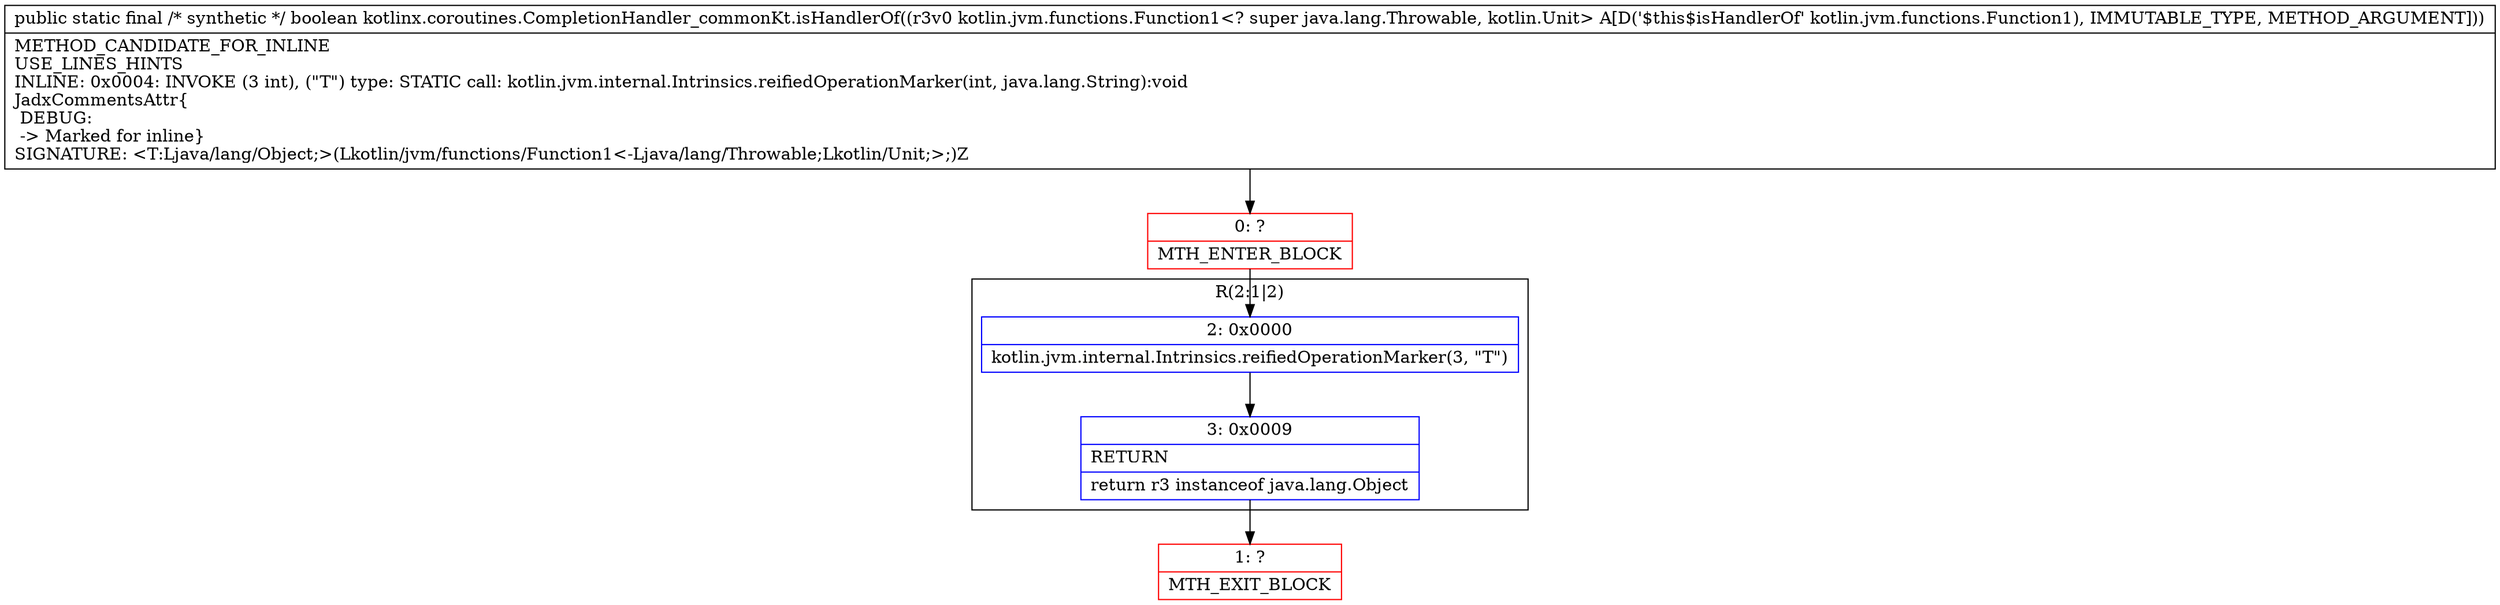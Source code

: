 digraph "CFG forkotlinx.coroutines.CompletionHandler_commonKt.isHandlerOf(Lkotlin\/jvm\/functions\/Function1;)Z" {
subgraph cluster_Region_1356918043 {
label = "R(2:1|2)";
node [shape=record,color=blue];
Node_2 [shape=record,label="{2\:\ 0x0000|kotlin.jvm.internal.Intrinsics.reifiedOperationMarker(3, \"T\")\l}"];
Node_3 [shape=record,label="{3\:\ 0x0009|RETURN\l|return r3 instanceof java.lang.Object\l}"];
}
Node_0 [shape=record,color=red,label="{0\:\ ?|MTH_ENTER_BLOCK\l}"];
Node_1 [shape=record,color=red,label="{1\:\ ?|MTH_EXIT_BLOCK\l}"];
MethodNode[shape=record,label="{public static final \/* synthetic *\/ boolean kotlinx.coroutines.CompletionHandler_commonKt.isHandlerOf((r3v0 kotlin.jvm.functions.Function1\<? super java.lang.Throwable, kotlin.Unit\> A[D('$this$isHandlerOf' kotlin.jvm.functions.Function1), IMMUTABLE_TYPE, METHOD_ARGUMENT]))  | METHOD_CANDIDATE_FOR_INLINE\lUSE_LINES_HINTS\lINLINE: 0x0004: INVOKE  (3 int), (\"T\") type: STATIC call: kotlin.jvm.internal.Intrinsics.reifiedOperationMarker(int, java.lang.String):void\lJadxCommentsAttr\{\l DEBUG: \l \-\> Marked for inline\}\lSIGNATURE: \<T:Ljava\/lang\/Object;\>(Lkotlin\/jvm\/functions\/Function1\<\-Ljava\/lang\/Throwable;Lkotlin\/Unit;\>;)Z\l}"];
MethodNode -> Node_0;Node_2 -> Node_3;
Node_3 -> Node_1;
Node_0 -> Node_2;
}

